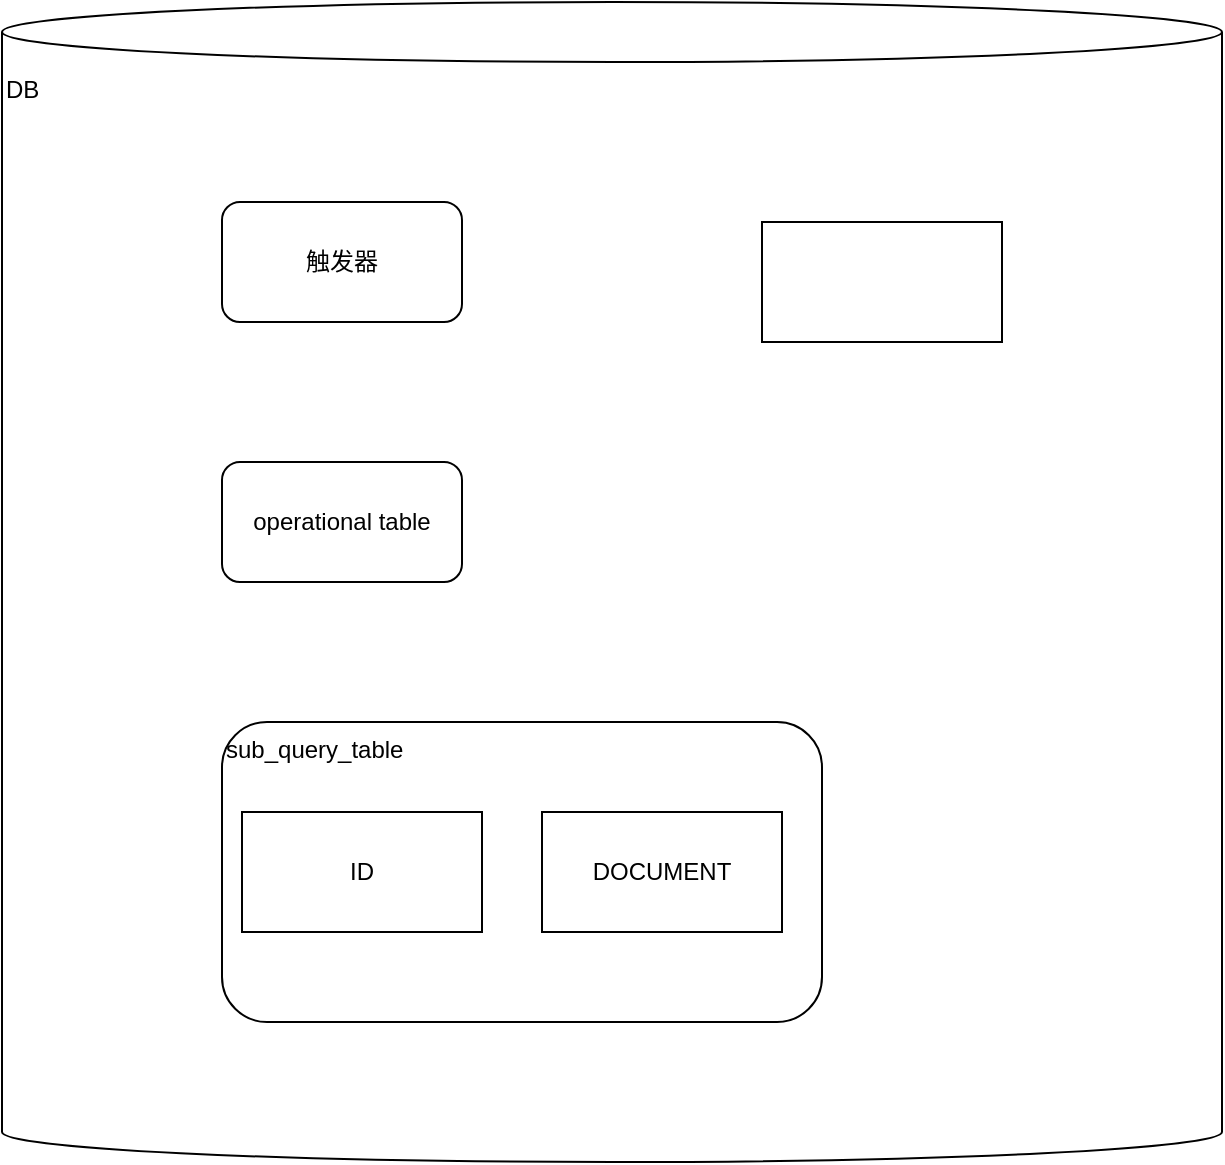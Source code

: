 <mxfile version="20.8.4" type="github">
  <diagram id="F2BtPvq8yOOMWsI_L1la" name="第 1 页">
    <mxGraphModel dx="1050" dy="581" grid="1" gridSize="10" guides="1" tooltips="1" connect="1" arrows="1" fold="1" page="1" pageScale="1" pageWidth="827" pageHeight="1169" math="0" shadow="0">
      <root>
        <mxCell id="0" />
        <mxCell id="1" parent="0" />
        <mxCell id="FnkXmQGwXxbU-YA97VrU-4" value="DB" style="shape=cylinder3;whiteSpace=wrap;html=1;boundedLbl=1;backgroundOutline=1;size=15;align=left;verticalAlign=top;" vertex="1" parent="1">
          <mxGeometry x="70" y="60" width="610" height="580" as="geometry" />
        </mxCell>
        <mxCell id="FnkXmQGwXxbU-YA97VrU-5" value="" style="rounded=0;whiteSpace=wrap;html=1;" vertex="1" parent="1">
          <mxGeometry x="450" y="170" width="120" height="60" as="geometry" />
        </mxCell>
        <mxCell id="FnkXmQGwXxbU-YA97VrU-6" value="触发器" style="rounded=1;whiteSpace=wrap;html=1;" vertex="1" parent="1">
          <mxGeometry x="180" y="160" width="120" height="60" as="geometry" />
        </mxCell>
        <mxCell id="FnkXmQGwXxbU-YA97VrU-7" value="operational table" style="rounded=1;whiteSpace=wrap;html=1;" vertex="1" parent="1">
          <mxGeometry x="180" y="290" width="120" height="60" as="geometry" />
        </mxCell>
        <mxCell id="FnkXmQGwXxbU-YA97VrU-8" value="sub_query_table" style="rounded=1;whiteSpace=wrap;html=1;align=left;verticalAlign=top;" vertex="1" parent="1">
          <mxGeometry x="180" y="420" width="300" height="150" as="geometry" />
        </mxCell>
        <mxCell id="FnkXmQGwXxbU-YA97VrU-9" value="ID" style="rounded=0;whiteSpace=wrap;html=1;" vertex="1" parent="1">
          <mxGeometry x="190" y="465" width="120" height="60" as="geometry" />
        </mxCell>
        <mxCell id="FnkXmQGwXxbU-YA97VrU-10" value="DOCUMENT" style="rounded=0;whiteSpace=wrap;html=1;" vertex="1" parent="1">
          <mxGeometry x="340" y="465" width="120" height="60" as="geometry" />
        </mxCell>
      </root>
    </mxGraphModel>
  </diagram>
</mxfile>
